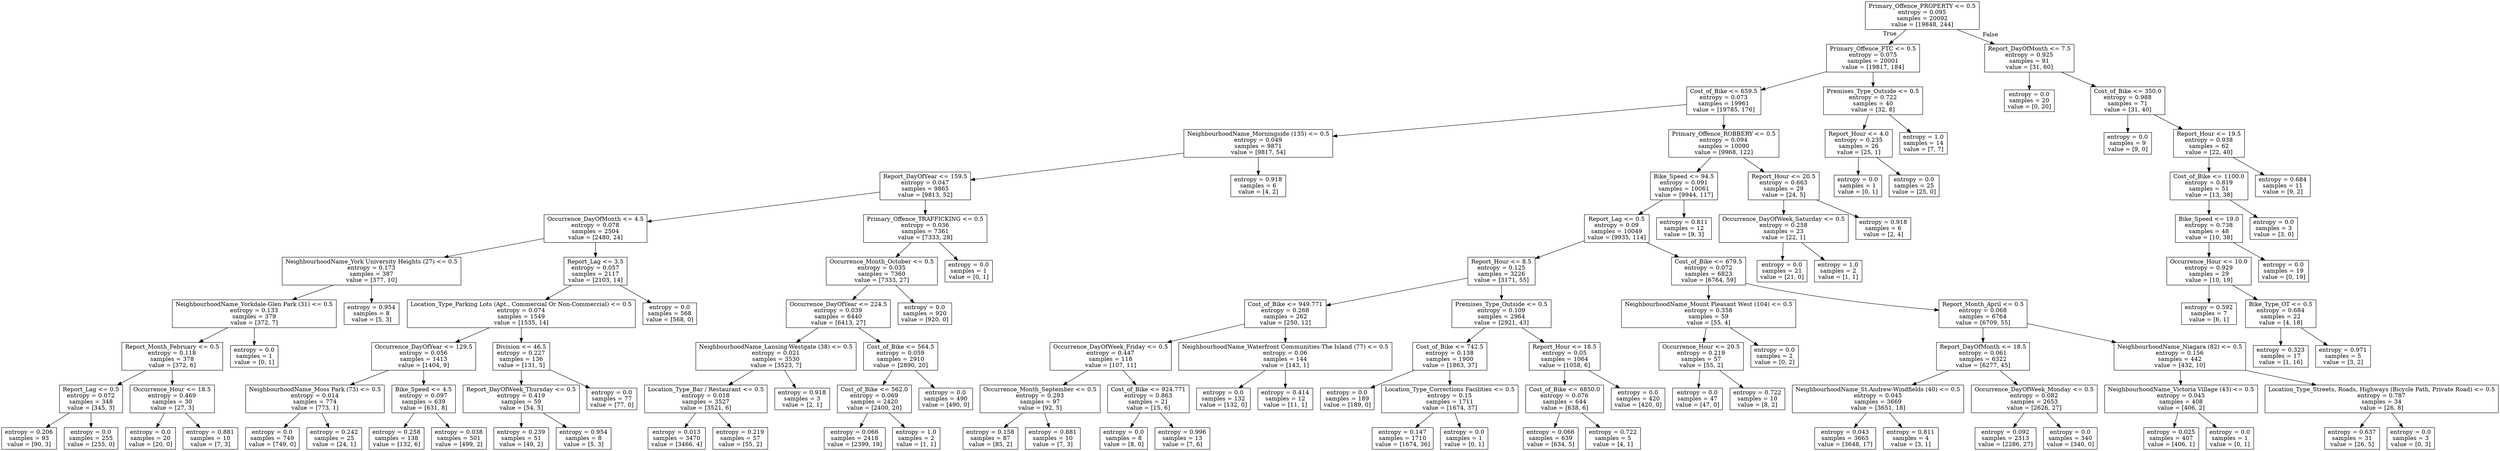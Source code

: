 digraph Tree {
node [shape=box] ;
0 [label="Primary_Offence_PROPERTY <= 0.5\nentropy = 0.095\nsamples = 20092\nvalue = [19848, 244]"] ;
1 [label="Primary_Offence_FTC <= 0.5\nentropy = 0.075\nsamples = 20001\nvalue = [19817, 184]"] ;
0 -> 1 [labeldistance=2.5, labelangle=45, headlabel="True"] ;
2 [label="Cost_of_Bike <= 659.5\nentropy = 0.073\nsamples = 19961\nvalue = [19785, 176]"] ;
1 -> 2 ;
3 [label="NeighbourhoodName_Morningside (135) <= 0.5\nentropy = 0.049\nsamples = 9871\nvalue = [9817, 54]"] ;
2 -> 3 ;
4 [label="Report_DayOfYear <= 159.5\nentropy = 0.047\nsamples = 9865\nvalue = [9813, 52]"] ;
3 -> 4 ;
5 [label="Occurrence_DayOfMonth <= 4.5\nentropy = 0.078\nsamples = 2504\nvalue = [2480, 24]"] ;
4 -> 5 ;
6 [label="NeighbourhoodName_York University Heights (27) <= 0.5\nentropy = 0.173\nsamples = 387\nvalue = [377, 10]"] ;
5 -> 6 ;
7 [label="NeighbourhoodName_Yorkdale-Glen Park (31) <= 0.5\nentropy = 0.133\nsamples = 379\nvalue = [372, 7]"] ;
6 -> 7 ;
8 [label="Report_Month_February <= 0.5\nentropy = 0.118\nsamples = 378\nvalue = [372, 6]"] ;
7 -> 8 ;
9 [label="Report_Lag <= 0.5\nentropy = 0.072\nsamples = 348\nvalue = [345, 3]"] ;
8 -> 9 ;
10 [label="entropy = 0.206\nsamples = 93\nvalue = [90, 3]"] ;
9 -> 10 ;
11 [label="entropy = 0.0\nsamples = 255\nvalue = [255, 0]"] ;
9 -> 11 ;
12 [label="Occurrence_Hour <= 18.5\nentropy = 0.469\nsamples = 30\nvalue = [27, 3]"] ;
8 -> 12 ;
13 [label="entropy = 0.0\nsamples = 20\nvalue = [20, 0]"] ;
12 -> 13 ;
14 [label="entropy = 0.881\nsamples = 10\nvalue = [7, 3]"] ;
12 -> 14 ;
15 [label="entropy = 0.0\nsamples = 1\nvalue = [0, 1]"] ;
7 -> 15 ;
16 [label="entropy = 0.954\nsamples = 8\nvalue = [5, 3]"] ;
6 -> 16 ;
17 [label="Report_Lag <= 3.5\nentropy = 0.057\nsamples = 2117\nvalue = [2103, 14]"] ;
5 -> 17 ;
18 [label="Location_Type_Parking Lots (Apt., Commercial Or Non-Commercial) <= 0.5\nentropy = 0.074\nsamples = 1549\nvalue = [1535, 14]"] ;
17 -> 18 ;
19 [label="Occurrence_DayOfYear <= 129.5\nentropy = 0.056\nsamples = 1413\nvalue = [1404, 9]"] ;
18 -> 19 ;
20 [label="NeighbourhoodName_Moss Park (73) <= 0.5\nentropy = 0.014\nsamples = 774\nvalue = [773, 1]"] ;
19 -> 20 ;
21 [label="entropy = 0.0\nsamples = 749\nvalue = [749, 0]"] ;
20 -> 21 ;
22 [label="entropy = 0.242\nsamples = 25\nvalue = [24, 1]"] ;
20 -> 22 ;
23 [label="Bike_Speed <= 4.5\nentropy = 0.097\nsamples = 639\nvalue = [631, 8]"] ;
19 -> 23 ;
24 [label="entropy = 0.258\nsamples = 138\nvalue = [132, 6]"] ;
23 -> 24 ;
25 [label="entropy = 0.038\nsamples = 501\nvalue = [499, 2]"] ;
23 -> 25 ;
26 [label="Division <= 46.5\nentropy = 0.227\nsamples = 136\nvalue = [131, 5]"] ;
18 -> 26 ;
27 [label="Report_DayOfWeek_Thursday <= 0.5\nentropy = 0.419\nsamples = 59\nvalue = [54, 5]"] ;
26 -> 27 ;
28 [label="entropy = 0.239\nsamples = 51\nvalue = [49, 2]"] ;
27 -> 28 ;
29 [label="entropy = 0.954\nsamples = 8\nvalue = [5, 3]"] ;
27 -> 29 ;
30 [label="entropy = 0.0\nsamples = 77\nvalue = [77, 0]"] ;
26 -> 30 ;
31 [label="entropy = 0.0\nsamples = 568\nvalue = [568, 0]"] ;
17 -> 31 ;
32 [label="Primary_Offence_TRAFFICKING <= 0.5\nentropy = 0.036\nsamples = 7361\nvalue = [7333, 28]"] ;
4 -> 32 ;
33 [label="Occurrence_Month_October <= 0.5\nentropy = 0.035\nsamples = 7360\nvalue = [7333, 27]"] ;
32 -> 33 ;
34 [label="Occurrence_DayOfYear <= 224.5\nentropy = 0.039\nsamples = 6440\nvalue = [6413, 27]"] ;
33 -> 34 ;
35 [label="NeighbourhoodName_Lansing-Westgate (38) <= 0.5\nentropy = 0.021\nsamples = 3530\nvalue = [3523, 7]"] ;
34 -> 35 ;
36 [label="Location_Type_Bar / Restaurant <= 0.5\nentropy = 0.018\nsamples = 3527\nvalue = [3521, 6]"] ;
35 -> 36 ;
37 [label="entropy = 0.013\nsamples = 3470\nvalue = [3466, 4]"] ;
36 -> 37 ;
38 [label="entropy = 0.219\nsamples = 57\nvalue = [55, 2]"] ;
36 -> 38 ;
39 [label="entropy = 0.918\nsamples = 3\nvalue = [2, 1]"] ;
35 -> 39 ;
40 [label="Cost_of_Bike <= 564.5\nentropy = 0.059\nsamples = 2910\nvalue = [2890, 20]"] ;
34 -> 40 ;
41 [label="Cost_of_Bike <= 562.0\nentropy = 0.069\nsamples = 2420\nvalue = [2400, 20]"] ;
40 -> 41 ;
42 [label="entropy = 0.066\nsamples = 2418\nvalue = [2399, 19]"] ;
41 -> 42 ;
43 [label="entropy = 1.0\nsamples = 2\nvalue = [1, 1]"] ;
41 -> 43 ;
44 [label="entropy = 0.0\nsamples = 490\nvalue = [490, 0]"] ;
40 -> 44 ;
45 [label="entropy = 0.0\nsamples = 920\nvalue = [920, 0]"] ;
33 -> 45 ;
46 [label="entropy = 0.0\nsamples = 1\nvalue = [0, 1]"] ;
32 -> 46 ;
47 [label="entropy = 0.918\nsamples = 6\nvalue = [4, 2]"] ;
3 -> 47 ;
48 [label="Primary_Offence_ROBBERY <= 0.5\nentropy = 0.094\nsamples = 10090\nvalue = [9968, 122]"] ;
2 -> 48 ;
49 [label="Bike_Speed <= 94.5\nentropy = 0.091\nsamples = 10061\nvalue = [9944, 117]"] ;
48 -> 49 ;
50 [label="Report_Lag <= 0.5\nentropy = 0.09\nsamples = 10049\nvalue = [9935, 114]"] ;
49 -> 50 ;
51 [label="Report_Hour <= 8.5\nentropy = 0.125\nsamples = 3226\nvalue = [3171, 55]"] ;
50 -> 51 ;
52 [label="Cost_of_Bike <= 949.771\nentropy = 0.268\nsamples = 262\nvalue = [250, 12]"] ;
51 -> 52 ;
53 [label="Occurrence_DayOfWeek_Friday <= 0.5\nentropy = 0.447\nsamples = 118\nvalue = [107, 11]"] ;
52 -> 53 ;
54 [label="Occurrence_Month_September <= 0.5\nentropy = 0.293\nsamples = 97\nvalue = [92, 5]"] ;
53 -> 54 ;
55 [label="entropy = 0.158\nsamples = 87\nvalue = [85, 2]"] ;
54 -> 55 ;
56 [label="entropy = 0.881\nsamples = 10\nvalue = [7, 3]"] ;
54 -> 56 ;
57 [label="Cost_of_Bike <= 924.771\nentropy = 0.863\nsamples = 21\nvalue = [15, 6]"] ;
53 -> 57 ;
58 [label="entropy = 0.0\nsamples = 8\nvalue = [8, 0]"] ;
57 -> 58 ;
59 [label="entropy = 0.996\nsamples = 13\nvalue = [7, 6]"] ;
57 -> 59 ;
60 [label="NeighbourhoodName_Waterfront Communities-The Island (77) <= 0.5\nentropy = 0.06\nsamples = 144\nvalue = [143, 1]"] ;
52 -> 60 ;
61 [label="entropy = 0.0\nsamples = 132\nvalue = [132, 0]"] ;
60 -> 61 ;
62 [label="entropy = 0.414\nsamples = 12\nvalue = [11, 1]"] ;
60 -> 62 ;
63 [label="Premises_Type_Outside <= 0.5\nentropy = 0.109\nsamples = 2964\nvalue = [2921, 43]"] ;
51 -> 63 ;
64 [label="Cost_of_Bike <= 742.5\nentropy = 0.138\nsamples = 1900\nvalue = [1863, 37]"] ;
63 -> 64 ;
65 [label="entropy = 0.0\nsamples = 189\nvalue = [189, 0]"] ;
64 -> 65 ;
66 [label="Location_Type_Corrections Facilities <= 0.5\nentropy = 0.15\nsamples = 1711\nvalue = [1674, 37]"] ;
64 -> 66 ;
67 [label="entropy = 0.147\nsamples = 1710\nvalue = [1674, 36]"] ;
66 -> 67 ;
68 [label="entropy = 0.0\nsamples = 1\nvalue = [0, 1]"] ;
66 -> 68 ;
69 [label="Report_Hour <= 18.5\nentropy = 0.05\nsamples = 1064\nvalue = [1058, 6]"] ;
63 -> 69 ;
70 [label="Cost_of_Bike <= 6850.0\nentropy = 0.076\nsamples = 644\nvalue = [638, 6]"] ;
69 -> 70 ;
71 [label="entropy = 0.066\nsamples = 639\nvalue = [634, 5]"] ;
70 -> 71 ;
72 [label="entropy = 0.722\nsamples = 5\nvalue = [4, 1]"] ;
70 -> 72 ;
73 [label="entropy = 0.0\nsamples = 420\nvalue = [420, 0]"] ;
69 -> 73 ;
74 [label="Cost_of_Bike <= 679.5\nentropy = 0.072\nsamples = 6823\nvalue = [6764, 59]"] ;
50 -> 74 ;
75 [label="NeighbourhoodName_Mount Pleasant West (104) <= 0.5\nentropy = 0.358\nsamples = 59\nvalue = [55, 4]"] ;
74 -> 75 ;
76 [label="Occurrence_Hour <= 20.5\nentropy = 0.219\nsamples = 57\nvalue = [55, 2]"] ;
75 -> 76 ;
77 [label="entropy = 0.0\nsamples = 47\nvalue = [47, 0]"] ;
76 -> 77 ;
78 [label="entropy = 0.722\nsamples = 10\nvalue = [8, 2]"] ;
76 -> 78 ;
79 [label="entropy = 0.0\nsamples = 2\nvalue = [0, 2]"] ;
75 -> 79 ;
80 [label="Report_Month_April <= 0.5\nentropy = 0.068\nsamples = 6764\nvalue = [6709, 55]"] ;
74 -> 80 ;
81 [label="Report_DayOfMonth <= 18.5\nentropy = 0.061\nsamples = 6322\nvalue = [6277, 45]"] ;
80 -> 81 ;
82 [label="NeighbourhoodName_St.Andrew-Windfields (40) <= 0.5\nentropy = 0.045\nsamples = 3669\nvalue = [3651, 18]"] ;
81 -> 82 ;
83 [label="entropy = 0.043\nsamples = 3665\nvalue = [3648, 17]"] ;
82 -> 83 ;
84 [label="entropy = 0.811\nsamples = 4\nvalue = [3, 1]"] ;
82 -> 84 ;
85 [label="Occurrence_DayOfWeek_Monday <= 0.5\nentropy = 0.082\nsamples = 2653\nvalue = [2626, 27]"] ;
81 -> 85 ;
86 [label="entropy = 0.092\nsamples = 2313\nvalue = [2286, 27]"] ;
85 -> 86 ;
87 [label="entropy = 0.0\nsamples = 340\nvalue = [340, 0]"] ;
85 -> 87 ;
88 [label="NeighbourhoodName_Niagara (82) <= 0.5\nentropy = 0.156\nsamples = 442\nvalue = [432, 10]"] ;
80 -> 88 ;
89 [label="NeighbourhoodName_Victoria Village (43) <= 0.5\nentropy = 0.045\nsamples = 408\nvalue = [406, 2]"] ;
88 -> 89 ;
90 [label="entropy = 0.025\nsamples = 407\nvalue = [406, 1]"] ;
89 -> 90 ;
91 [label="entropy = 0.0\nsamples = 1\nvalue = [0, 1]"] ;
89 -> 91 ;
92 [label="Location_Type_Streets, Roads, Highways (Bicycle Path, Private Road) <= 0.5\nentropy = 0.787\nsamples = 34\nvalue = [26, 8]"] ;
88 -> 92 ;
93 [label="entropy = 0.637\nsamples = 31\nvalue = [26, 5]"] ;
92 -> 93 ;
94 [label="entropy = 0.0\nsamples = 3\nvalue = [0, 3]"] ;
92 -> 94 ;
95 [label="entropy = 0.811\nsamples = 12\nvalue = [9, 3]"] ;
49 -> 95 ;
96 [label="Report_Hour <= 20.5\nentropy = 0.663\nsamples = 29\nvalue = [24, 5]"] ;
48 -> 96 ;
97 [label="Occurrence_DayOfWeek_Saturday <= 0.5\nentropy = 0.258\nsamples = 23\nvalue = [22, 1]"] ;
96 -> 97 ;
98 [label="entropy = 0.0\nsamples = 21\nvalue = [21, 0]"] ;
97 -> 98 ;
99 [label="entropy = 1.0\nsamples = 2\nvalue = [1, 1]"] ;
97 -> 99 ;
100 [label="entropy = 0.918\nsamples = 6\nvalue = [2, 4]"] ;
96 -> 100 ;
101 [label="Premises_Type_Outside <= 0.5\nentropy = 0.722\nsamples = 40\nvalue = [32, 8]"] ;
1 -> 101 ;
102 [label="Report_Hour <= 4.0\nentropy = 0.235\nsamples = 26\nvalue = [25, 1]"] ;
101 -> 102 ;
103 [label="entropy = 0.0\nsamples = 1\nvalue = [0, 1]"] ;
102 -> 103 ;
104 [label="entropy = 0.0\nsamples = 25\nvalue = [25, 0]"] ;
102 -> 104 ;
105 [label="entropy = 1.0\nsamples = 14\nvalue = [7, 7]"] ;
101 -> 105 ;
106 [label="Report_DayOfMonth <= 7.5\nentropy = 0.925\nsamples = 91\nvalue = [31, 60]"] ;
0 -> 106 [labeldistance=2.5, labelangle=-45, headlabel="False"] ;
107 [label="entropy = 0.0\nsamples = 20\nvalue = [0, 20]"] ;
106 -> 107 ;
108 [label="Cost_of_Bike <= 350.0\nentropy = 0.988\nsamples = 71\nvalue = [31, 40]"] ;
106 -> 108 ;
109 [label="entropy = 0.0\nsamples = 9\nvalue = [9, 0]"] ;
108 -> 109 ;
110 [label="Report_Hour <= 19.5\nentropy = 0.938\nsamples = 62\nvalue = [22, 40]"] ;
108 -> 110 ;
111 [label="Cost_of_Bike <= 1100.0\nentropy = 0.819\nsamples = 51\nvalue = [13, 38]"] ;
110 -> 111 ;
112 [label="Bike_Speed <= 19.0\nentropy = 0.738\nsamples = 48\nvalue = [10, 38]"] ;
111 -> 112 ;
113 [label="Occurrence_Hour <= 10.0\nentropy = 0.929\nsamples = 29\nvalue = [10, 19]"] ;
112 -> 113 ;
114 [label="entropy = 0.592\nsamples = 7\nvalue = [6, 1]"] ;
113 -> 114 ;
115 [label="Bike_Type_OT <= 0.5\nentropy = 0.684\nsamples = 22\nvalue = [4, 18]"] ;
113 -> 115 ;
116 [label="entropy = 0.323\nsamples = 17\nvalue = [1, 16]"] ;
115 -> 116 ;
117 [label="entropy = 0.971\nsamples = 5\nvalue = [3, 2]"] ;
115 -> 117 ;
118 [label="entropy = 0.0\nsamples = 19\nvalue = [0, 19]"] ;
112 -> 118 ;
119 [label="entropy = 0.0\nsamples = 3\nvalue = [3, 0]"] ;
111 -> 119 ;
120 [label="entropy = 0.684\nsamples = 11\nvalue = [9, 2]"] ;
110 -> 120 ;
}